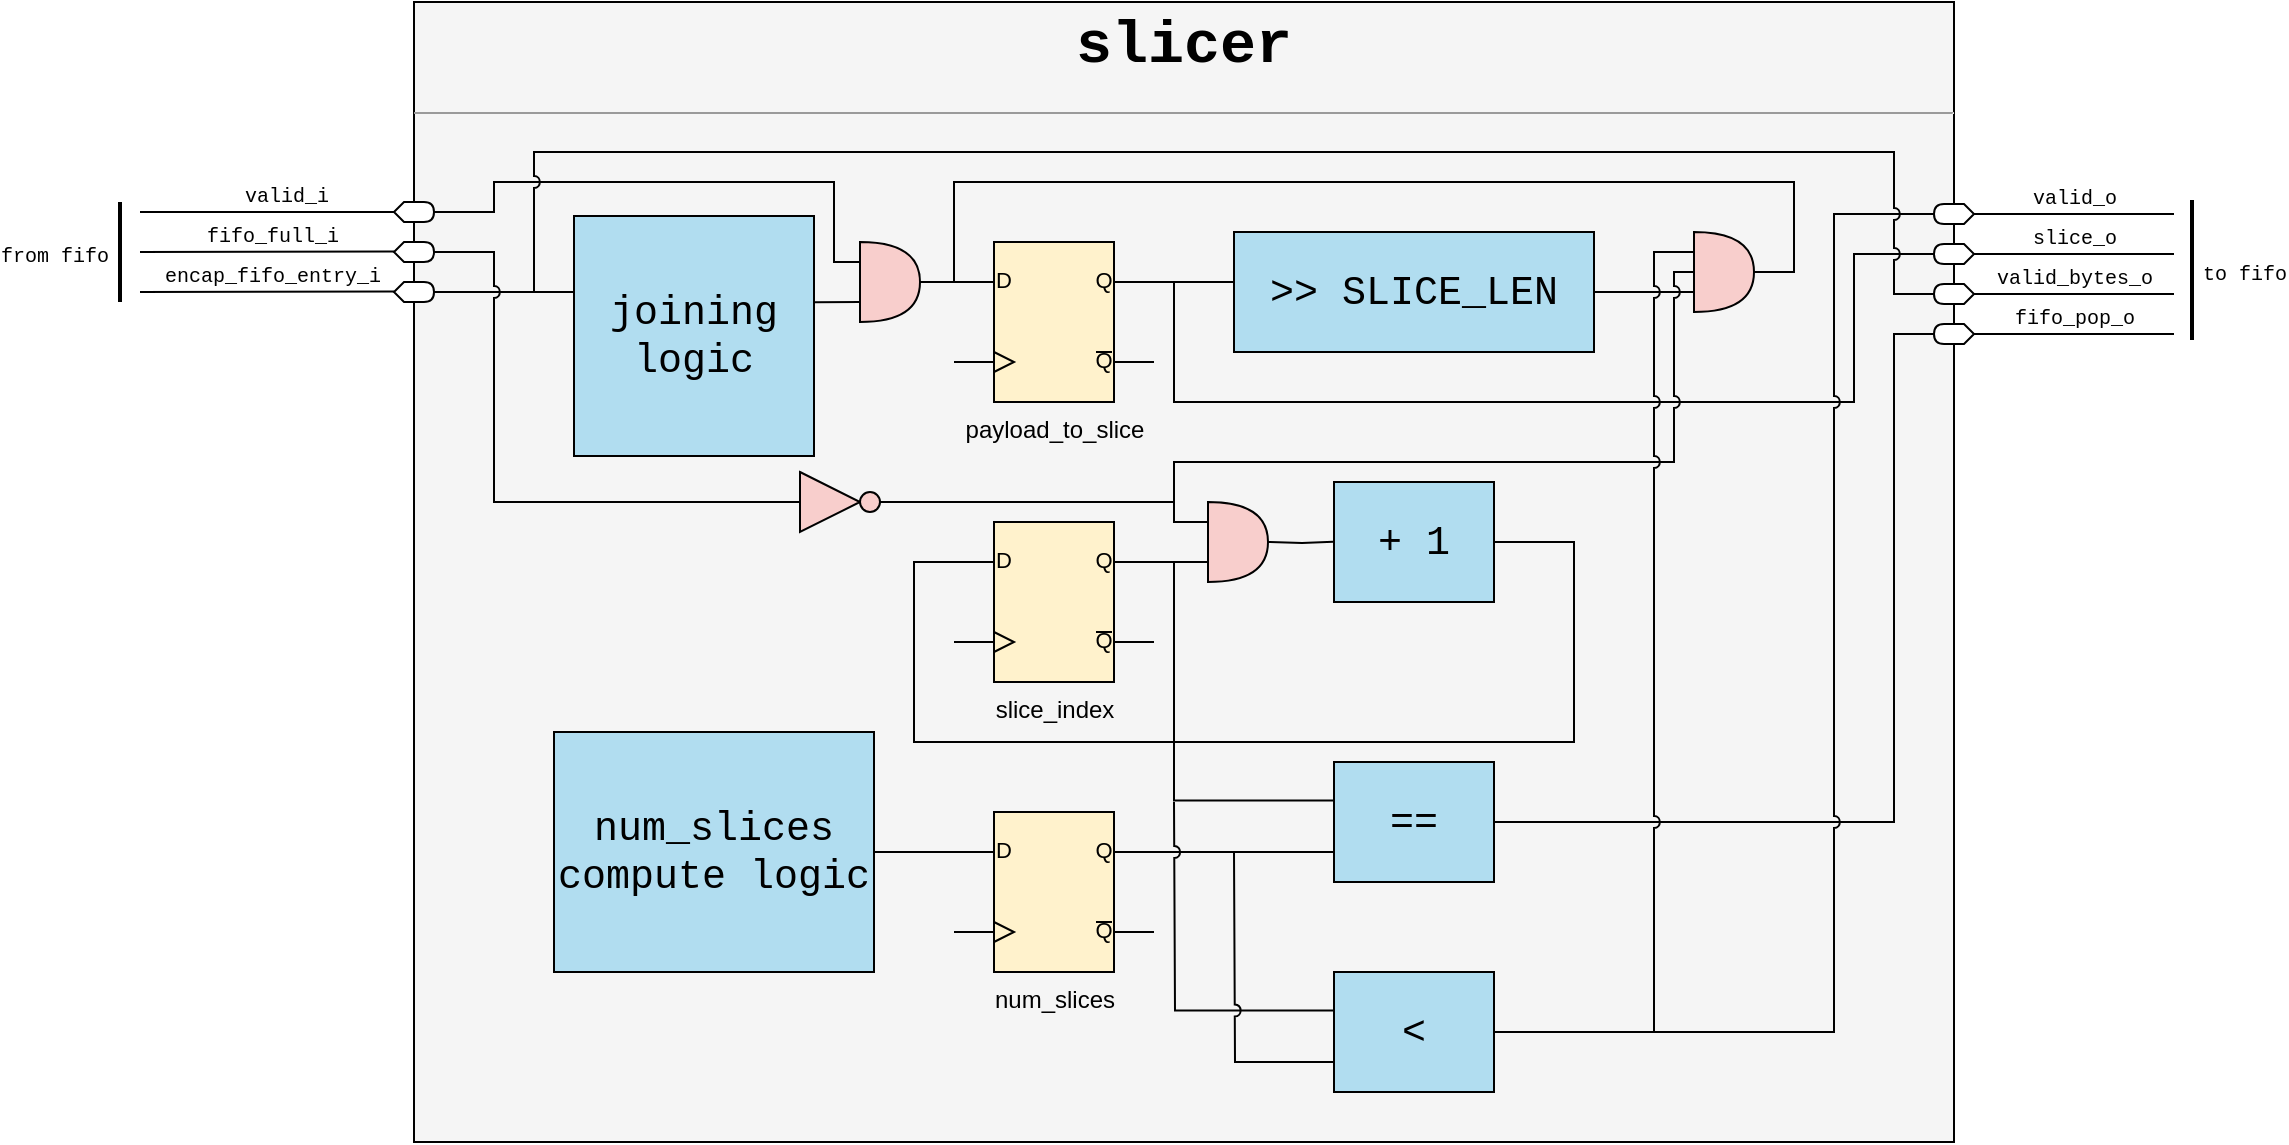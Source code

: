 <mxfile>
    <diagram id="AvRTIfweOliQbTPiXyuM" name="Pagina-1">
        <mxGraphModel dx="643" dy="916" grid="1" gridSize="10" guides="1" tooltips="1" connect="1" arrows="1" fold="1" page="1" pageScale="1" pageWidth="827" pageHeight="1169" math="0" shadow="0">
            <root>
                <mxCell id="0"/>
                <mxCell id="1" parent="0"/>
                <mxCell id="2" value="&lt;p style=&quot;margin: 4px 0px 0px; text-align: center; font-size: 30px;&quot;&gt;&lt;b style=&quot;&quot;&gt;&lt;font style=&quot;font-size: 30px;&quot;&gt;slicer&lt;/font&gt;&lt;/b&gt;&lt;/p&gt;&lt;hr style=&quot;font-size: 30px;&quot; size=&quot;1&quot;&gt;&lt;div style=&quot;height: 2px; font-size: 30px;&quot;&gt;&lt;/div&gt;" style="verticalAlign=top;align=left;overflow=fill;fontSize=12;fontFamily=Courier New;html=1;fillColor=#F5F5F5;" parent="1" vertex="1">
                    <mxGeometry x="287" y="90" width="770" height="570" as="geometry"/>
                </mxCell>
                <mxCell id="13" value="" style="shape=display;whiteSpace=wrap;html=1;fontFamily=Courier New;fontSize=30;fillColor=default;" parent="1" vertex="1">
                    <mxGeometry x="277" y="190" width="20" height="10" as="geometry"/>
                </mxCell>
                <mxCell id="15" value="" style="shape=display;whiteSpace=wrap;html=1;fontFamily=Courier New;fontSize=30;fillColor=default;" parent="1" vertex="1">
                    <mxGeometry x="277" y="210" width="20" height="10" as="geometry"/>
                </mxCell>
                <mxCell id="16" style="edgeStyle=elbowEdgeStyle;html=1;fontFamily=Courier New;fontSize=10;endArrow=none;endFill=0;rounded=0;" parent="1" source="17" edge="1">
                    <mxGeometry relative="1" as="geometry">
                        <mxPoint x="397" y="235" as="targetPoint"/>
                    </mxGeometry>
                </mxCell>
                <mxCell id="17" value="" style="shape=display;whiteSpace=wrap;html=1;fontFamily=Courier New;fontSize=30;fillColor=default;" parent="1" vertex="1">
                    <mxGeometry x="277" y="230" width="20" height="10" as="geometry"/>
                </mxCell>
                <mxCell id="22" value="" style="endArrow=none;html=1;fontFamily=Courier New;fontSize=30;entryX=0;entryY=0.5;entryDx=0;entryDy=0;entryPerimeter=0;" parent="1" target="13" edge="1">
                    <mxGeometry width="50" height="50" relative="1" as="geometry">
                        <mxPoint x="150" y="195" as="sourcePoint"/>
                        <mxPoint x="247" y="180" as="targetPoint"/>
                    </mxGeometry>
                </mxCell>
                <mxCell id="23" value="&lt;font style=&quot;font-size: 10px;&quot;&gt;valid_i&lt;/font&gt;" style="edgeLabel;html=1;align=center;verticalAlign=middle;resizable=0;points=[];fontSize=10;fontFamily=Courier New;labelBackgroundColor=none;" parent="22" vertex="1" connectable="0">
                    <mxGeometry x="0.382" relative="1" as="geometry">
                        <mxPoint x="-15" y="-8" as="offset"/>
                    </mxGeometry>
                </mxCell>
                <mxCell id="24" value="" style="endArrow=none;html=1;fontFamily=Courier New;fontSize=30;entryX=0;entryY=0.5;entryDx=0;entryDy=0;entryPerimeter=0;" parent="1" edge="1">
                    <mxGeometry width="50" height="50" relative="1" as="geometry">
                        <mxPoint x="150" y="215" as="sourcePoint"/>
                        <mxPoint x="277" y="214.74" as="targetPoint"/>
                    </mxGeometry>
                </mxCell>
                <mxCell id="25" value="fifo_full_i" style="edgeLabel;html=1;align=center;verticalAlign=middle;resizable=0;points=[];fontSize=10;fontFamily=Courier New;labelBackgroundColor=none;" parent="24" vertex="1" connectable="0">
                    <mxGeometry x="-0.394" y="1" relative="1" as="geometry">
                        <mxPoint x="27" y="-7" as="offset"/>
                    </mxGeometry>
                </mxCell>
                <mxCell id="26" value="" style="endArrow=none;html=1;fontFamily=Courier New;fontSize=30;entryX=0;entryY=0.5;entryDx=0;entryDy=0;entryPerimeter=0;" parent="1" edge="1">
                    <mxGeometry width="50" height="50" relative="1" as="geometry">
                        <mxPoint x="150" y="235" as="sourcePoint"/>
                        <mxPoint x="277" y="234.74" as="targetPoint"/>
                    </mxGeometry>
                </mxCell>
                <mxCell id="27" value="encap_fifo_entry_i" style="edgeLabel;html=1;align=center;verticalAlign=middle;resizable=0;points=[];fontSize=10;fontFamily=Courier New;labelBackgroundColor=none;" parent="26" vertex="1" connectable="0">
                    <mxGeometry x="-0.341" y="1" relative="1" as="geometry">
                        <mxPoint x="24" y="-7" as="offset"/>
                    </mxGeometry>
                </mxCell>
                <mxCell id="33" value="" style="shape=display;whiteSpace=wrap;html=1;fontFamily=Courier New;fontSize=30;fillColor=default;rotation=-180;" parent="1" vertex="1">
                    <mxGeometry x="1047" y="191" width="20" height="10" as="geometry"/>
                </mxCell>
                <mxCell id="34" style="edgeStyle=orthogonalEdgeStyle;rounded=0;html=1;strokeWidth=1;fontFamily=Courier New;fontSize=10;endArrow=none;endFill=0;exitX=1;exitY=0.5;exitDx=0;exitDy=0;exitPerimeter=0;jumpStyle=arc;" parent="1" source="35" edge="1">
                    <mxGeometry relative="1" as="geometry">
                        <mxPoint x="667" y="230" as="targetPoint"/>
                        <mxPoint x="1087" y="170" as="sourcePoint"/>
                        <Array as="points">
                            <mxPoint x="1007" y="216"/>
                            <mxPoint x="1007" y="290"/>
                            <mxPoint x="667" y="290"/>
                        </Array>
                    </mxGeometry>
                </mxCell>
                <mxCell id="35" value="" style="shape=display;whiteSpace=wrap;html=1;fontFamily=Courier New;fontSize=30;fillColor=default;rotation=-180;" parent="1" vertex="1">
                    <mxGeometry x="1047" y="211" width="20" height="10" as="geometry"/>
                </mxCell>
                <mxCell id="37" value="" style="shape=display;whiteSpace=wrap;html=1;fontFamily=Courier New;fontSize=30;fillColor=default;rotation=-180;" parent="1" vertex="1">
                    <mxGeometry x="1047" y="231" width="20" height="10" as="geometry"/>
                </mxCell>
                <mxCell id="39" value="" style="shape=display;whiteSpace=wrap;html=1;fontFamily=Courier New;fontSize=30;fillColor=default;rotation=-180;" parent="1" vertex="1">
                    <mxGeometry x="1047" y="251" width="20" height="10" as="geometry"/>
                </mxCell>
                <mxCell id="42" value="" style="endArrow=none;html=1;fontFamily=Courier New;fontSize=30;entryX=0;entryY=0.5;entryDx=0;entryDy=0;entryPerimeter=0;" parent="1" target="33" edge="1">
                    <mxGeometry width="50" height="50" relative="1" as="geometry">
                        <mxPoint x="1167" y="196.0" as="sourcePoint"/>
                        <mxPoint x="1017" y="181" as="targetPoint"/>
                    </mxGeometry>
                </mxCell>
                <mxCell id="43" value="&lt;font style=&quot;font-size: 10px;&quot;&gt;valid_o&lt;/font&gt;" style="edgeLabel;html=1;align=center;verticalAlign=middle;resizable=0;points=[];fontSize=10;fontFamily=Courier New;labelBackgroundColor=none;" parent="42" vertex="1" connectable="0">
                    <mxGeometry x="0.382" relative="1" as="geometry">
                        <mxPoint x="19" y="-8" as="offset"/>
                    </mxGeometry>
                </mxCell>
                <mxCell id="44" value="" style="endArrow=none;html=1;fontFamily=Courier New;fontSize=30;entryX=0;entryY=0.5;entryDx=0;entryDy=0;entryPerimeter=0;" parent="1" target="35" edge="1">
                    <mxGeometry width="50" height="50" relative="1" as="geometry">
                        <mxPoint x="1167" y="216.0" as="sourcePoint"/>
                        <mxPoint x="1047" y="215.74" as="targetPoint"/>
                    </mxGeometry>
                </mxCell>
                <mxCell id="45" value="slice_o" style="edgeLabel;html=1;align=center;verticalAlign=middle;resizable=0;points=[];fontSize=10;fontFamily=Courier New;labelBackgroundColor=none;" parent="44" vertex="1" connectable="0">
                    <mxGeometry x="-0.394" y="1" relative="1" as="geometry">
                        <mxPoint x="-20" y="-9" as="offset"/>
                    </mxGeometry>
                </mxCell>
                <mxCell id="46" value="" style="endArrow=none;html=1;fontFamily=Courier New;fontSize=30;entryX=0;entryY=0.5;entryDx=0;entryDy=0;entryPerimeter=0;" parent="1" target="37" edge="1">
                    <mxGeometry width="50" height="50" relative="1" as="geometry">
                        <mxPoint x="1167" y="236.0" as="sourcePoint"/>
                        <mxPoint x="1047" y="235.74" as="targetPoint"/>
                    </mxGeometry>
                </mxCell>
                <mxCell id="47" value="valid_bytes_o" style="edgeLabel;html=1;align=center;verticalAlign=middle;resizable=0;points=[];fontSize=10;fontFamily=Courier New;labelBackgroundColor=none;" parent="46" vertex="1" connectable="0">
                    <mxGeometry x="-0.341" y="1" relative="1" as="geometry">
                        <mxPoint x="-17" y="-9" as="offset"/>
                    </mxGeometry>
                </mxCell>
                <mxCell id="48" value="" style="endArrow=none;html=1;fontFamily=Courier New;fontSize=30;exitX=0;exitY=0.5;exitDx=0;exitDy=0;exitPerimeter=0;" parent="1" source="39" edge="1">
                    <mxGeometry width="50" height="50" relative="1" as="geometry">
                        <mxPoint x="1087" y="256.06" as="sourcePoint"/>
                        <mxPoint x="1167" y="256" as="targetPoint"/>
                    </mxGeometry>
                </mxCell>
                <mxCell id="49" value="fifo_pop_o" style="edgeLabel;html=1;align=center;verticalAlign=middle;resizable=0;points=[];fontSize=10;fontFamily=Courier New;labelBackgroundColor=none;" parent="48" vertex="1" connectable="0">
                    <mxGeometry x="-0.46" y="1" relative="1" as="geometry">
                        <mxPoint x="23" y="-7" as="offset"/>
                    </mxGeometry>
                </mxCell>
                <mxCell id="54" value="" style="endArrow=none;html=1;rounded=0;fontFamily=Courier New;fontSize=10;strokeWidth=2;" parent="1" edge="1">
                    <mxGeometry width="50" height="50" relative="1" as="geometry">
                        <mxPoint x="1176" y="189" as="sourcePoint"/>
                        <mxPoint x="1176" y="259" as="targetPoint"/>
                    </mxGeometry>
                </mxCell>
                <mxCell id="55" value="to fifo" style="edgeLabel;html=1;align=center;verticalAlign=middle;resizable=0;points=[];fontSize=10;fontFamily=Courier New;" parent="54" vertex="1" connectable="0">
                    <mxGeometry x="-0.219" y="1" relative="1" as="geometry">
                        <mxPoint x="25" y="9" as="offset"/>
                    </mxGeometry>
                </mxCell>
                <mxCell id="58" value="" style="endArrow=none;html=1;rounded=0;fontFamily=Courier New;fontSize=10;strokeWidth=2;" parent="1" edge="1">
                    <mxGeometry width="50" height="50" relative="1" as="geometry">
                        <mxPoint x="140" y="240" as="sourcePoint"/>
                        <mxPoint x="140" y="190" as="targetPoint"/>
                        <Array as="points">
                            <mxPoint x="140" y="190"/>
                        </Array>
                    </mxGeometry>
                </mxCell>
                <mxCell id="59" value="from fifo" style="edgeLabel;html=1;align=center;verticalAlign=middle;resizable=0;points=[];fontSize=10;fontFamily=Courier New;" parent="58" vertex="1" connectable="0">
                    <mxGeometry x="-0.219" y="1" relative="1" as="geometry">
                        <mxPoint x="-32" y="-4" as="offset"/>
                    </mxGeometry>
                </mxCell>
                <mxCell id="65" style="edgeStyle=orthogonalEdgeStyle;html=1;entryX=0;entryY=0.25;entryDx=0;entryDy=0;entryPerimeter=0;endArrow=none;endFill=0;rounded=0;startArrow=none;" parent="1" source="131" target="64" edge="1">
                    <mxGeometry relative="1" as="geometry">
                        <mxPoint x="517" y="230" as="sourcePoint"/>
                        <Array as="points">
                            <mxPoint x="517" y="230"/>
                        </Array>
                    </mxGeometry>
                </mxCell>
                <mxCell id="133" style="edgeStyle=orthogonalEdgeStyle;rounded=0;jumpStyle=arc;html=1;exitX=0.998;exitY=0.359;exitDx=0;exitDy=0;exitPerimeter=0;entryX=0;entryY=0.75;entryDx=0;entryDy=0;entryPerimeter=0;endArrow=none;endFill=0;" parent="1" source="62" target="131" edge="1">
                    <mxGeometry relative="1" as="geometry"/>
                </mxCell>
                <mxCell id="62" value="joining logic" style="rounded=0;whiteSpace=wrap;html=1;fillColor=#B1DDF0;fontFamily=Courier New;fontSize=20;points=[[0,0,0,0,0],[0,0.15,0,0,0],[0,0.32,0,0,0],[0,0.45,0,0,0],[0,0.6,0,0,0],[0,0.75,0,0,0],[0,0.9,0,0,0],[0,1,0,0,0],[0.25,0,0,0,0],[0.25,1,0,0,0],[0.5,0,0,0,0],[0.5,1,0,0,0],[0.75,0,0,0,0],[0.75,1,0,0,0],[1,0,0,0,0],[1,0.25,0,0,0],[1,0.5,0,0,0],[1,0.75,0,0,0],[1,1,0,0,0]];" parent="1" vertex="1">
                    <mxGeometry x="367" y="197" width="120" height="120" as="geometry"/>
                </mxCell>
                <mxCell id="67" style="edgeStyle=orthogonalEdgeStyle;html=1;exitX=1;exitY=0.25;exitDx=0;exitDy=0;exitPerimeter=0;entryX=0;entryY=0.45;entryDx=0;entryDy=0;entryPerimeter=0;endArrow=none;endFill=0;rounded=0;" parent="1" source="64" target="66" edge="1">
                    <mxGeometry relative="1" as="geometry">
                        <Array as="points">
                            <mxPoint x="697" y="230"/>
                        </Array>
                    </mxGeometry>
                </mxCell>
                <mxCell id="64" value="payload_to_slice" style="verticalLabelPosition=bottom;shadow=0;dashed=0;align=center;html=1;verticalAlign=top;shape=mxgraph.electrical.logic_gates.d_type_flip-flop;fillColor=#FFF2CC;" parent="1" vertex="1">
                    <mxGeometry x="557" y="210" width="100" height="80" as="geometry"/>
                </mxCell>
                <mxCell id="68" style="edgeStyle=orthogonalEdgeStyle;html=1;exitX=1;exitY=0.5;exitDx=0;exitDy=0;exitPerimeter=0;endArrow=none;endFill=0;rounded=0;" parent="1" source="69" edge="1">
                    <mxGeometry relative="1" as="geometry">
                        <mxPoint x="557" y="230" as="targetPoint"/>
                        <Array as="points">
                            <mxPoint x="977" y="225"/>
                            <mxPoint x="977" y="180"/>
                            <mxPoint x="557" y="180"/>
                            <mxPoint x="557" y="230"/>
                        </Array>
                    </mxGeometry>
                </mxCell>
                <mxCell id="70" style="edgeStyle=orthogonalEdgeStyle;rounded=0;html=1;exitX=1;exitY=0.5;exitDx=0;exitDy=0;exitPerimeter=0;entryX=0;entryY=0.75;entryDx=0;entryDy=0;entryPerimeter=0;endArrow=none;endFill=0;" parent="1" source="66" target="69" edge="1">
                    <mxGeometry relative="1" as="geometry"/>
                </mxCell>
                <mxCell id="66" value="&amp;gt;&amp;gt; SLICE_LEN" style="rounded=0;whiteSpace=wrap;html=1;fillColor=#B1DDF0;fontFamily=Courier New;fontSize=20;points=[[0,0,0,0,0],[0,0.15,0,0,0],[0,0.32,0,0,0],[0,0.45,0,0,0],[0,0.6,0,0,0],[0,0.75,0,0,0],[0,0.9,0,0,0],[0,1,0,0,0],[0.25,0,0,0,0],[0.25,1,0,0,0],[0.5,0,0,0,0],[0.5,1,0,0,0],[0.75,0,0,0,0],[0.75,1,0,0,0],[1,0,0,0,0],[1,0.25,0,0,0],[1,0.5,0,0,0],[1,0.75,0,0,0],[1,1,0,0,0]];" parent="1" vertex="1">
                    <mxGeometry x="697" y="205" width="180" height="60" as="geometry"/>
                </mxCell>
                <mxCell id="129" style="edgeStyle=orthogonalEdgeStyle;rounded=0;jumpStyle=arc;html=1;exitX=0;exitY=0.5;exitDx=0;exitDy=0;exitPerimeter=0;endArrow=none;endFill=0;" parent="1" source="69" edge="1">
                    <mxGeometry relative="1" as="geometry">
                        <mxPoint x="657" y="340" as="targetPoint"/>
                        <Array as="points">
                            <mxPoint x="917" y="225"/>
                            <mxPoint x="917" y="320"/>
                            <mxPoint x="667" y="320"/>
                            <mxPoint x="667" y="340"/>
                        </Array>
                    </mxGeometry>
                </mxCell>
                <mxCell id="69" value="" style="shape=or;whiteSpace=wrap;html=1;fillColor=#f8cecc;strokeColor=#000000;" parent="1" vertex="1">
                    <mxGeometry x="927" y="205" width="30" height="40" as="geometry"/>
                </mxCell>
                <mxCell id="104" style="edgeStyle=orthogonalEdgeStyle;rounded=0;html=1;entryX=0;entryY=0.25;entryDx=0;entryDy=0;entryPerimeter=0;endArrow=none;endFill=0;" parent="1" source="105" target="113" edge="1">
                    <mxGeometry relative="1" as="geometry"/>
                </mxCell>
                <mxCell id="105" value="num_slices compute logic" style="rounded=0;whiteSpace=wrap;html=1;fillColor=#B1DDF0;fontFamily=Courier New;fontSize=20;points=[[0,0,0,0,0],[0,0.15,0,0,0],[0,0.32,0,0,0],[0,0.45,0,0,0],[0,0.6,0,0,0],[0,0.75,0,0,0],[0,0.9,0,0,0],[0,1,0,0,0],[0.25,0,0,0,0],[0.25,1,0,0,0],[0.5,0,0,0,0],[0.5,1,0,0,0],[0.75,0,0,0,0],[0.75,1,0,0,0],[1,0,0,0,0],[1,0.25,0,0,0],[1,0.5,0,0,0],[1,0.75,0,0,0],[1,1,0,0,0]];" parent="1" vertex="1">
                    <mxGeometry x="357" y="455" width="160" height="120" as="geometry"/>
                </mxCell>
                <mxCell id="106" style="edgeStyle=orthogonalEdgeStyle;rounded=0;html=1;exitX=1;exitY=0.5;exitDx=0;exitDy=0;exitPerimeter=0;endArrow=none;endFill=0;entryX=-0.004;entryY=0.498;entryDx=0;entryDy=0;entryPerimeter=0;" parent="1" target="110" edge="1">
                    <mxGeometry relative="1" as="geometry">
                        <mxPoint x="694" y="380" as="targetPoint"/>
                        <mxPoint x="714" y="360" as="sourcePoint"/>
                    </mxGeometry>
                </mxCell>
                <mxCell id="107" style="edgeStyle=orthogonalEdgeStyle;rounded=0;html=1;exitX=1;exitY=0.25;exitDx=0;exitDy=0;exitPerimeter=0;entryX=0;entryY=0.75;entryDx=0;entryDy=0;entryPerimeter=0;endArrow=none;endFill=0;" parent="1" source="108" edge="1">
                    <mxGeometry relative="1" as="geometry">
                        <mxPoint x="684" y="370" as="targetPoint"/>
                    </mxGeometry>
                </mxCell>
                <mxCell id="108" value="slice_index" style="verticalLabelPosition=bottom;shadow=0;dashed=0;align=center;html=1;verticalAlign=top;shape=mxgraph.electrical.logic_gates.d_type_flip-flop;fillColor=#FFF2CC;" parent="1" vertex="1">
                    <mxGeometry x="557" y="350" width="100" height="80" as="geometry"/>
                </mxCell>
                <mxCell id="109" style="edgeStyle=orthogonalEdgeStyle;rounded=0;html=1;entryX=0;entryY=0.25;entryDx=0;entryDy=0;entryPerimeter=0;endArrow=none;endFill=0;" parent="1" source="110" target="108" edge="1">
                    <mxGeometry relative="1" as="geometry">
                        <Array as="points">
                            <mxPoint x="867" y="360"/>
                            <mxPoint x="867" y="460"/>
                            <mxPoint x="537" y="460"/>
                            <mxPoint x="537" y="370"/>
                        </Array>
                    </mxGeometry>
                </mxCell>
                <mxCell id="110" value="+ 1" style="rounded=0;whiteSpace=wrap;html=1;fillColor=#B1DDF0;fontFamily=Courier New;fontSize=20;points=[[0,0,0,0,0],[0,0.15,0,0,0],[0,0.32,0,0,0],[0,0.45,0,0,0],[0,0.6,0,0,0],[0,0.75,0,0,0],[0,0.9,0,0,0],[0,1,0,0,0],[0.25,0,0,0,0],[0.25,1,0,0,0],[0.5,0,0,0,0],[0.5,1,0,0,0],[0.75,0,0,0,0],[0.75,1,0,0,0],[1,0,0,0,0],[1,0.25,0,0,0],[1,0.5,0,0,0],[1,0.75,0,0,0],[1,1,0,0,0]];" parent="1" vertex="1">
                    <mxGeometry x="747" y="330" width="80" height="60" as="geometry"/>
                </mxCell>
                <mxCell id="111" value="" style="shape=or;whiteSpace=wrap;html=1;fillColor=#f8cecc;strokeColor=#000000;" parent="1" vertex="1">
                    <mxGeometry x="684" y="340" width="30" height="40" as="geometry"/>
                </mxCell>
                <mxCell id="112" style="edgeStyle=orthogonalEdgeStyle;rounded=0;html=1;exitX=1;exitY=0.25;exitDx=0;exitDy=0;exitPerimeter=0;entryX=0;entryY=0.75;entryDx=0;entryDy=0;entryPerimeter=0;endArrow=none;endFill=0;" parent="1" source="113" target="116" edge="1">
                    <mxGeometry relative="1" as="geometry"/>
                </mxCell>
                <mxCell id="113" value="num_slices" style="verticalLabelPosition=bottom;shadow=0;dashed=0;align=center;html=1;verticalAlign=top;shape=mxgraph.electrical.logic_gates.d_type_flip-flop;fillColor=#FFF2CC;" parent="1" vertex="1">
                    <mxGeometry x="557" y="495" width="100" height="80" as="geometry"/>
                </mxCell>
                <mxCell id="114" style="edgeStyle=orthogonalEdgeStyle;rounded=0;html=1;exitX=0;exitY=0.32;exitDx=0;exitDy=0;exitPerimeter=0;endArrow=none;endFill=0;" parent="1" source="116" edge="1">
                    <mxGeometry relative="1" as="geometry">
                        <mxPoint x="667" y="370" as="targetPoint"/>
                        <Array as="points">
                            <mxPoint x="667" y="489"/>
                            <mxPoint x="667" y="370"/>
                        </Array>
                    </mxGeometry>
                </mxCell>
                <mxCell id="115" style="edgeStyle=orthogonalEdgeStyle;rounded=0;html=1;endArrow=none;endFill=0;entryX=1;entryY=0.5;entryDx=0;entryDy=0;entryPerimeter=0;" parent="1" source="116" target="39" edge="1">
                    <mxGeometry relative="1" as="geometry">
                        <mxPoint x="877" y="500" as="targetPoint"/>
                        <Array as="points">
                            <mxPoint x="1027" y="500"/>
                            <mxPoint x="1027" y="256"/>
                        </Array>
                    </mxGeometry>
                </mxCell>
                <mxCell id="116" value="==" style="rounded=0;whiteSpace=wrap;html=1;fillColor=#B1DDF0;fontFamily=Courier New;fontSize=20;points=[[0,0,0,0,0],[0,0.15,0,0,0],[0,0.32,0,0,0],[0,0.45,0,0,0],[0,0.6,0,0,0],[0,0.75,0,0,0],[0,0.9,0,0,0],[0,1,0,0,0],[0.25,0,0,0,0],[0.25,1,0,0,0],[0.5,0,0,0,0],[0.5,1,0,0,0],[0.75,0,0,0,0],[0.75,1,0,0,0],[1,0,0,0,0],[1,0.25,0,0,0],[1,0.5,0,0,0],[1,0.75,0,0,0],[1,1,0,0,0]];" parent="1" vertex="1">
                    <mxGeometry x="747" y="470" width="80" height="60" as="geometry"/>
                </mxCell>
                <mxCell id="120" style="edgeStyle=orthogonalEdgeStyle;rounded=0;jumpStyle=arc;html=1;exitX=1;exitY=0.5;exitDx=0;exitDy=0;exitPerimeter=0;entryX=0;entryY=0.25;entryDx=0;entryDy=0;entryPerimeter=0;endArrow=none;endFill=0;" parent="1" source="15" target="111" edge="1">
                    <mxGeometry relative="1" as="geometry">
                        <Array as="points">
                            <mxPoint x="327" y="215"/>
                            <mxPoint x="327" y="340"/>
                            <mxPoint x="667" y="340"/>
                            <mxPoint x="667" y="350"/>
                        </Array>
                    </mxGeometry>
                </mxCell>
                <mxCell id="123" style="edgeStyle=orthogonalEdgeStyle;rounded=0;jumpStyle=arc;html=1;exitX=0;exitY=0.32;exitDx=0;exitDy=0;exitPerimeter=0;endArrow=none;endFill=0;" parent="1" source="122" edge="1">
                    <mxGeometry relative="1" as="geometry">
                        <mxPoint x="667" y="490" as="targetPoint"/>
                    </mxGeometry>
                </mxCell>
                <mxCell id="124" style="edgeStyle=orthogonalEdgeStyle;rounded=0;jumpStyle=arc;html=1;exitX=0;exitY=0.75;exitDx=0;exitDy=0;exitPerimeter=0;endArrow=none;endFill=0;" parent="1" source="122" edge="1">
                    <mxGeometry relative="1" as="geometry">
                        <mxPoint x="697" y="515" as="targetPoint"/>
                    </mxGeometry>
                </mxCell>
                <mxCell id="126" style="edgeStyle=orthogonalEdgeStyle;rounded=0;jumpStyle=arc;html=1;exitX=1;exitY=0.5;exitDx=0;exitDy=0;exitPerimeter=0;entryX=1;entryY=0.5;entryDx=0;entryDy=0;entryPerimeter=0;endArrow=none;endFill=0;" parent="1" source="122" target="33" edge="1">
                    <mxGeometry relative="1" as="geometry">
                        <Array as="points">
                            <mxPoint x="997" y="605"/>
                            <mxPoint x="997" y="196"/>
                        </Array>
                    </mxGeometry>
                </mxCell>
                <mxCell id="122" value="&amp;lt;" style="rounded=0;whiteSpace=wrap;html=1;fillColor=#B1DDF0;fontFamily=Courier New;fontSize=20;points=[[0,0,0,0,0],[0,0.15,0,0,0],[0,0.32,0,0,0],[0,0.45,0,0,0],[0,0.6,0,0,0],[0,0.75,0,0,0],[0,0.9,0,0,0],[0,1,0,0,0],[0.25,0,0,0,0],[0.25,1,0,0,0],[0.5,0,0,0,0],[0.5,1,0,0,0],[0.75,0,0,0,0],[0.75,1,0,0,0],[1,0,0,0,0],[1,0.25,0,0,0],[1,0.5,0,0,0],[1,0.75,0,0,0],[1,1,0,0,0]];" parent="1" vertex="1">
                    <mxGeometry x="747" y="575" width="80" height="60" as="geometry"/>
                </mxCell>
                <mxCell id="127" value="" style="triangle;whiteSpace=wrap;html=1;strokeColor=#000000;fillColor=#f8cecc;" parent="1" vertex="1">
                    <mxGeometry x="480" y="325" width="30" height="30" as="geometry"/>
                </mxCell>
                <mxCell id="128" value="" style="ellipse;whiteSpace=wrap;html=1;aspect=fixed;strokeColor=#000000;fillColor=#f8cecc;" parent="1" vertex="1">
                    <mxGeometry x="510" y="335" width="10" height="10" as="geometry"/>
                </mxCell>
                <mxCell id="132" value="" style="edgeStyle=orthogonalEdgeStyle;html=1;entryX=0;entryY=0.25;entryDx=0;entryDy=0;entryPerimeter=0;endArrow=none;endFill=0;rounded=0;" parent="1" target="131" edge="1">
                    <mxGeometry relative="1" as="geometry">
                        <mxPoint x="517" y="230" as="sourcePoint"/>
                        <mxPoint x="557" y="230" as="targetPoint"/>
                        <Array as="points"/>
                    </mxGeometry>
                </mxCell>
                <mxCell id="131" value="" style="shape=or;whiteSpace=wrap;html=1;fillColor=#f8cecc;strokeColor=#000000;" parent="1" vertex="1">
                    <mxGeometry x="510" y="210" width="30" height="40" as="geometry"/>
                </mxCell>
                <mxCell id="12" style="edgeStyle=orthogonalEdgeStyle;html=1;fontFamily=Courier New;fontSize=10;endArrow=none;endFill=0;rounded=0;entryX=0;entryY=0.25;entryDx=0;entryDy=0;entryPerimeter=0;elbow=vertical;jumpStyle=arc;" parent="1" source="13" target="131" edge="1">
                    <mxGeometry relative="1" as="geometry">
                        <mxPoint x="327" y="195" as="targetPoint"/>
                        <Array as="points">
                            <mxPoint x="327" y="195"/>
                            <mxPoint x="327" y="180"/>
                            <mxPoint x="497" y="180"/>
                            <mxPoint x="497" y="220"/>
                        </Array>
                    </mxGeometry>
                </mxCell>
                <mxCell id="130" style="edgeStyle=orthogonalEdgeStyle;rounded=0;jumpStyle=arc;html=1;exitX=0;exitY=0.25;exitDx=0;exitDy=0;exitPerimeter=0;endArrow=none;endFill=0;" parent="1" source="69" edge="1">
                    <mxGeometry relative="1" as="geometry">
                        <mxPoint x="907" y="605" as="targetPoint"/>
                        <mxPoint x="927" y="220" as="sourcePoint"/>
                        <Array as="points">
                            <mxPoint x="907" y="215"/>
                        </Array>
                    </mxGeometry>
                </mxCell>
                <mxCell id="36" style="edgeStyle=orthogonalEdgeStyle;rounded=0;html=1;strokeWidth=1;fontFamily=Courier New;fontSize=10;endArrow=none;endFill=0;exitX=1;exitY=0.5;exitDx=0;exitDy=0;exitPerimeter=0;jumpStyle=arc;" parent="1" source="37" edge="1">
                    <mxGeometry relative="1" as="geometry">
                        <mxPoint x="347" y="235" as="targetPoint"/>
                        <mxPoint x="1087" y="280" as="sourcePoint"/>
                        <Array as="points">
                            <mxPoint x="1027" y="236"/>
                            <mxPoint x="1027" y="165"/>
                            <mxPoint x="347" y="165"/>
                        </Array>
                    </mxGeometry>
                </mxCell>
            </root>
        </mxGraphModel>
    </diagram>
</mxfile>